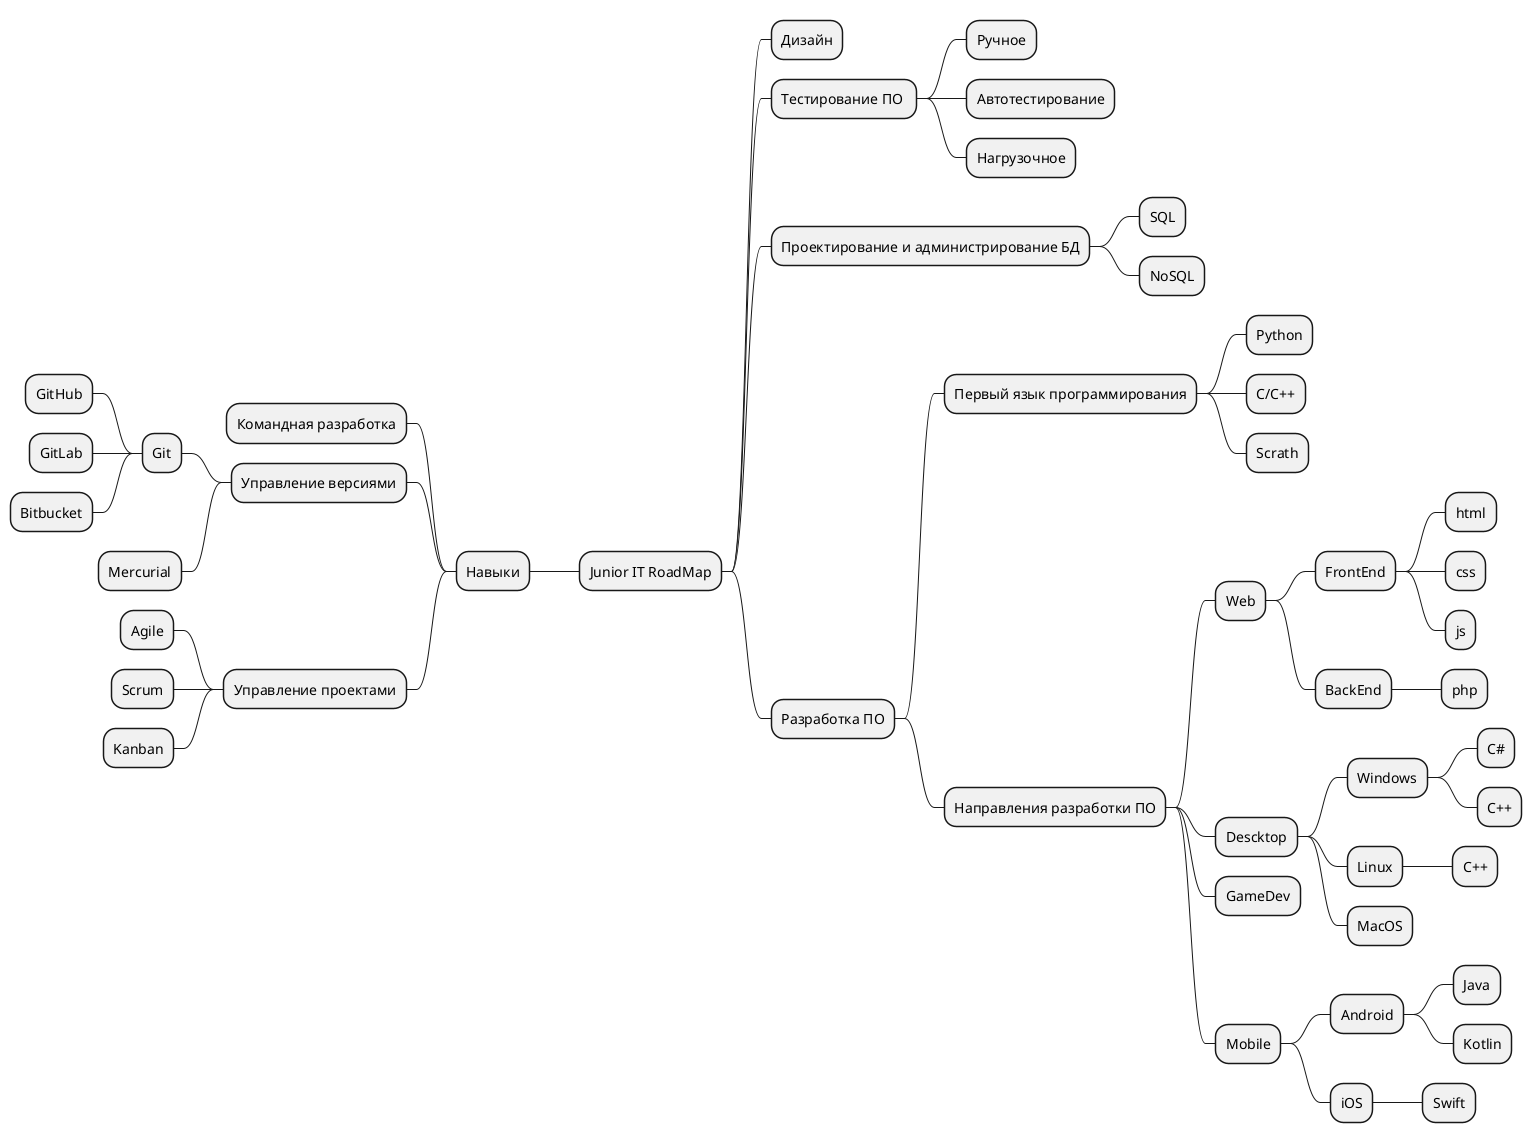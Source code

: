 @startmindmap Junior IT RoadMap
+ Junior IT RoadMap
++ Дизайн
++ Тестирование ПО 
+++ Ручное
+++ Автотестирование
+++ Нагрузочное
++ Проектирование и администрирование БД
+++ SQL
+++ NoSQL
++ Разработка ПО
+++ Первый язык программирования
++++ Python
++++ C/C++
++++ Scrath
+++ Направления разработки ПО
++++ Web
+++++ FrontEnd
++++++ html
++++++ css
++++++ js
+++++ BackEnd
++++++ php
++++ Descktop
+++++ Windows
++++++ C#
++++++ C++
+++++ Linux
++++++ C++
+++++ MacOS
++++ GameDev
++++ Mobile
+++++ Android
++++++ Java
++++++ Kotlin
+++++ iOS
++++++ Swift
-- Навыки
--- Командная разработка
--- Управление версиями
---- Git
----- GitHub
----- GitLab
----- Bitbucket
---- Mercurial
--- Управление проектами
---- Agile
---- Scrum
---- Kanban
@endmindmap
